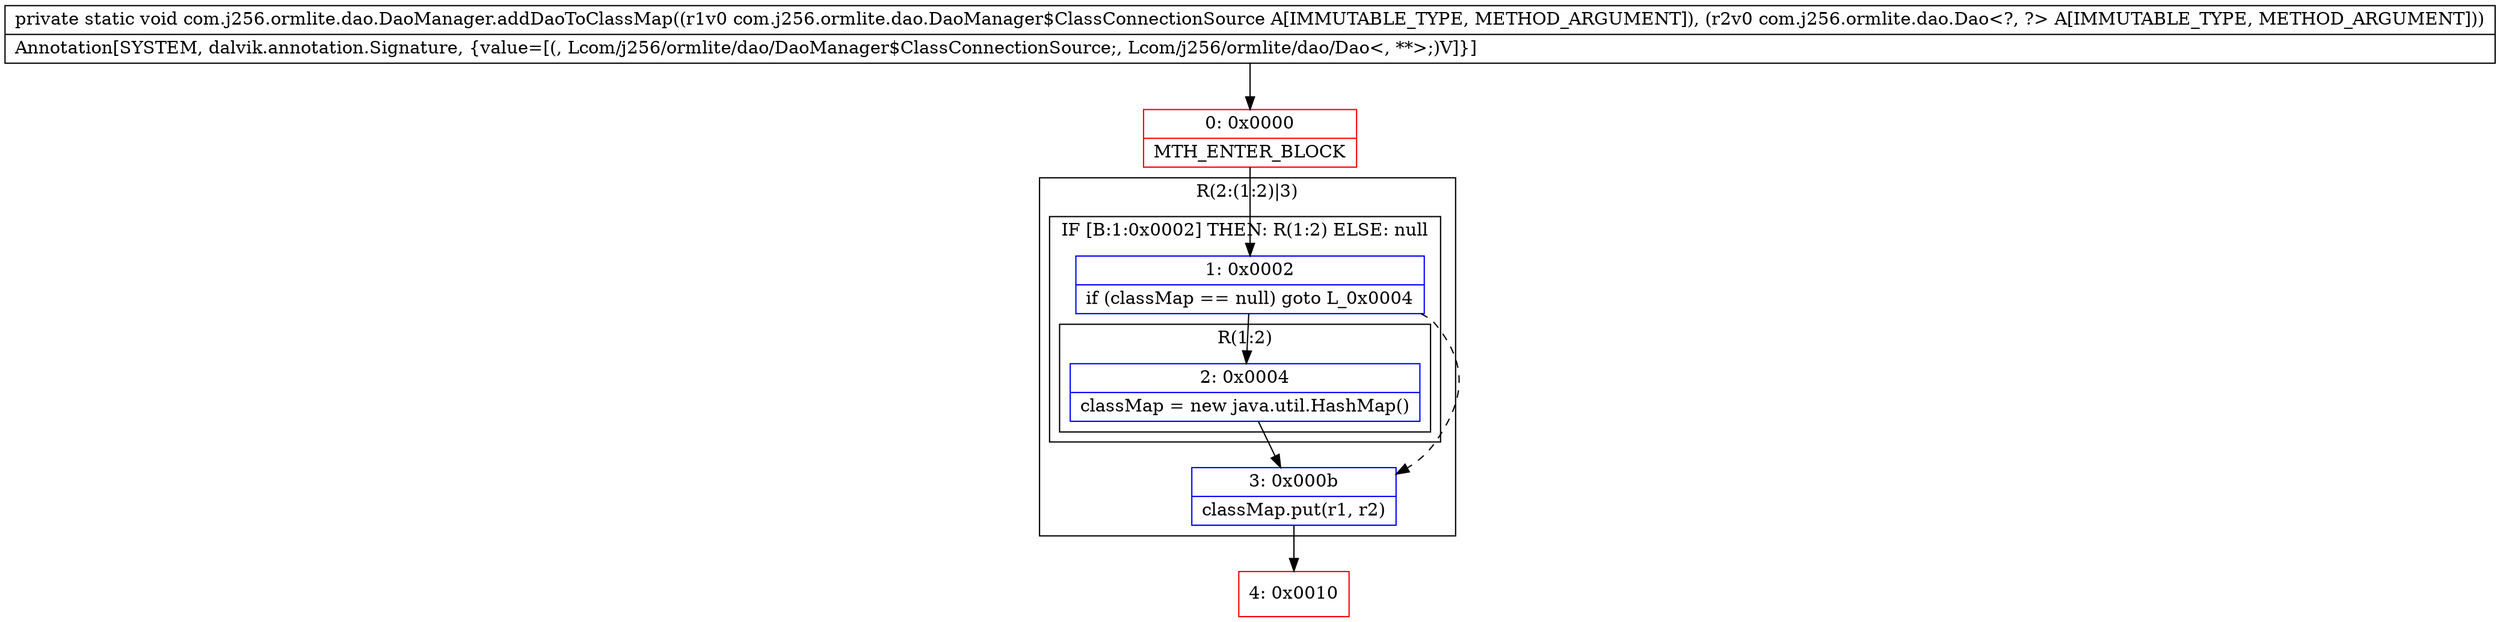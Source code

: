 digraph "CFG forcom.j256.ormlite.dao.DaoManager.addDaoToClassMap(Lcom\/j256\/ormlite\/dao\/DaoManager$ClassConnectionSource;Lcom\/j256\/ormlite\/dao\/Dao;)V" {
subgraph cluster_Region_1997857945 {
label = "R(2:(1:2)|3)";
node [shape=record,color=blue];
subgraph cluster_IfRegion_300521829 {
label = "IF [B:1:0x0002] THEN: R(1:2) ELSE: null";
node [shape=record,color=blue];
Node_1 [shape=record,label="{1\:\ 0x0002|if (classMap == null) goto L_0x0004\l}"];
subgraph cluster_Region_1527080068 {
label = "R(1:2)";
node [shape=record,color=blue];
Node_2 [shape=record,label="{2\:\ 0x0004|classMap = new java.util.HashMap()\l}"];
}
}
Node_3 [shape=record,label="{3\:\ 0x000b|classMap.put(r1, r2)\l}"];
}
Node_0 [shape=record,color=red,label="{0\:\ 0x0000|MTH_ENTER_BLOCK\l}"];
Node_4 [shape=record,color=red,label="{4\:\ 0x0010}"];
MethodNode[shape=record,label="{private static void com.j256.ormlite.dao.DaoManager.addDaoToClassMap((r1v0 com.j256.ormlite.dao.DaoManager$ClassConnectionSource A[IMMUTABLE_TYPE, METHOD_ARGUMENT]), (r2v0 com.j256.ormlite.dao.Dao\<?, ?\> A[IMMUTABLE_TYPE, METHOD_ARGUMENT]))  | Annotation[SYSTEM, dalvik.annotation.Signature, \{value=[(, Lcom\/j256\/ormlite\/dao\/DaoManager$ClassConnectionSource;, Lcom\/j256\/ormlite\/dao\/Dao\<, **\>;)V]\}]\l}"];
MethodNode -> Node_0;
Node_1 -> Node_2;
Node_1 -> Node_3[style=dashed];
Node_2 -> Node_3;
Node_3 -> Node_4;
Node_0 -> Node_1;
}


